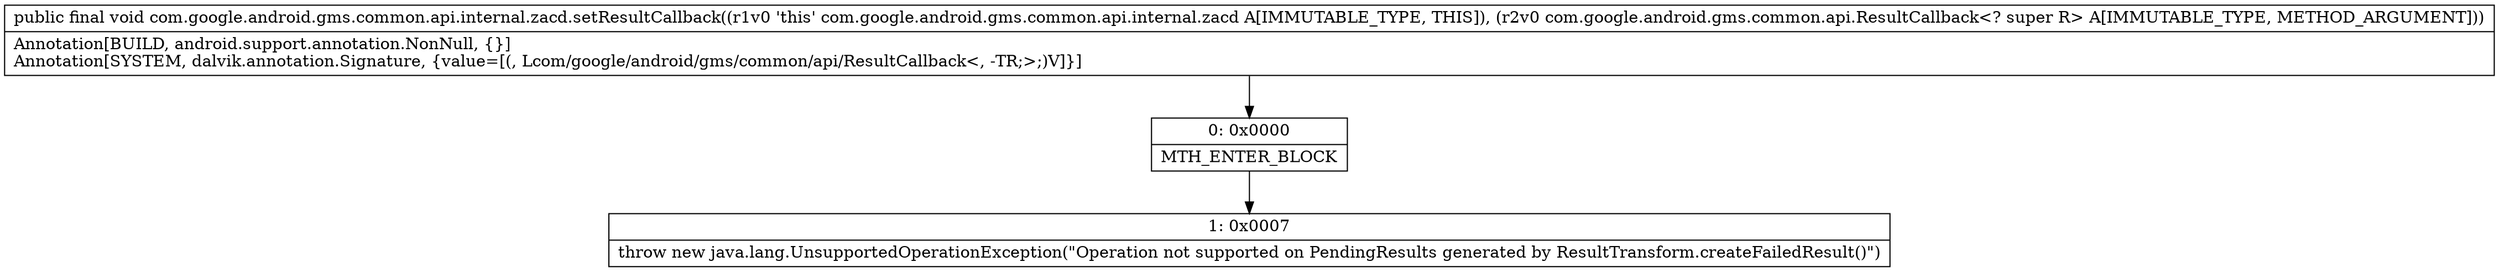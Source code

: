 digraph "CFG forcom.google.android.gms.common.api.internal.zacd.setResultCallback(Lcom\/google\/android\/gms\/common\/api\/ResultCallback;)V" {
Node_0 [shape=record,label="{0\:\ 0x0000|MTH_ENTER_BLOCK\l}"];
Node_1 [shape=record,label="{1\:\ 0x0007|throw new java.lang.UnsupportedOperationException(\"Operation not supported on PendingResults generated by ResultTransform.createFailedResult()\")\l}"];
MethodNode[shape=record,label="{public final void com.google.android.gms.common.api.internal.zacd.setResultCallback((r1v0 'this' com.google.android.gms.common.api.internal.zacd A[IMMUTABLE_TYPE, THIS]), (r2v0 com.google.android.gms.common.api.ResultCallback\<? super R\> A[IMMUTABLE_TYPE, METHOD_ARGUMENT]))  | Annotation[BUILD, android.support.annotation.NonNull, \{\}]\lAnnotation[SYSTEM, dalvik.annotation.Signature, \{value=[(, Lcom\/google\/android\/gms\/common\/api\/ResultCallback\<, \-TR;\>;)V]\}]\l}"];
MethodNode -> Node_0;
Node_0 -> Node_1;
}

